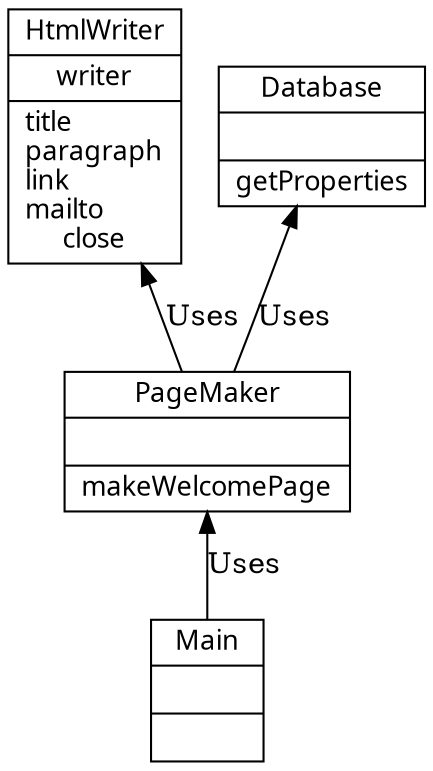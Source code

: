 digraph G{
		fontname="KaiTi"
		fontsize=13
		rankdir="BT"

		node[
		fontname="KaiTi"
		fontsize=13
		shape="record"
		]

		Main [
		label = "{
				Main| \l| \l
		}"]

		PageMaker [
		label = "{
				PageMaker| \l|makeWelcomePage
		}"]

		HtmlWriter [
		label = "{
				HtmlWriter|writer|title\lparagraph\llink\lmailto\lclose
		}"]

		Database [
		label = "{
				Database| \l|getProperties
		}"]

		Main->PageMaker[label="Uses"]
		PageMaker->HtmlWriter[label="Uses"]
		PageMaker->Database[label="Uses"]
}
